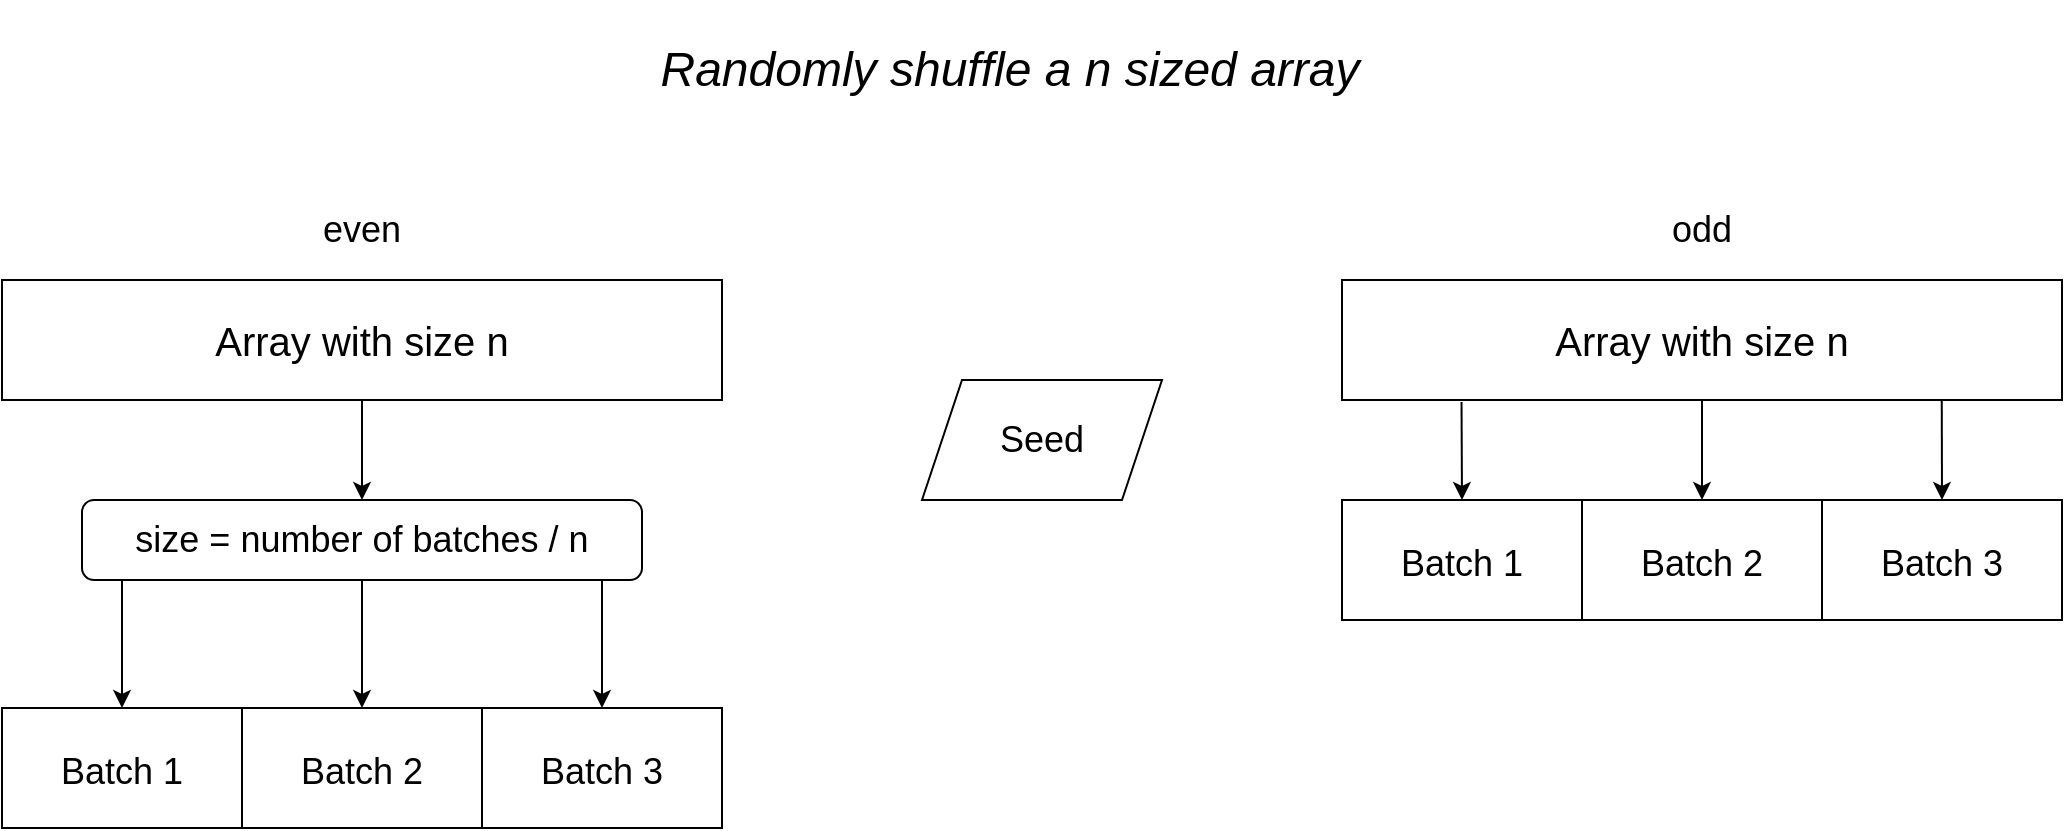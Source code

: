 <mxfile version="20.3.0" type="device"><diagram id="jo1LUMMbC3BkoIbSqXcK" name="Page-1"><mxGraphModel dx="1391" dy="982" grid="1" gridSize="10" guides="1" tooltips="1" connect="1" arrows="1" fold="1" page="1" pageScale="1" pageWidth="1169" pageHeight="827" background="#ffffff" math="0" shadow="0"><root><mxCell id="0"/><mxCell id="1" parent="0"/><mxCell id="ciVnI9MLbLqmbxh1c14Z-22" style="edgeStyle=orthogonalEdgeStyle;rounded=0;orthogonalLoop=1;jettySize=auto;html=1;exitX=0.5;exitY=1;exitDx=0;exitDy=0;entryX=0.5;entryY=0;entryDx=0;entryDy=0;fontSize=18;" edge="1" parent="1" source="ciVnI9MLbLqmbxh1c14Z-1" target="ciVnI9MLbLqmbxh1c14Z-21"><mxGeometry relative="1" as="geometry"/></mxCell><mxCell id="ciVnI9MLbLqmbxh1c14Z-1" value="&lt;font style=&quot;font-size: 20px;&quot;&gt;Array with size n&lt;/font&gt;" style="rounded=0;whiteSpace=wrap;html=1;" vertex="1" parent="1"><mxGeometry x="80" y="170" width="360" height="60" as="geometry"/></mxCell><mxCell id="ciVnI9MLbLqmbxh1c14Z-2" value="&lt;font size=&quot;1&quot; style=&quot;&quot;&gt;&lt;i style=&quot;font-size: 24px;&quot;&gt;Randomly shuffle a n sized array&lt;/i&gt;&lt;/font&gt;" style="text;html=1;strokeColor=none;fillColor=none;align=center;verticalAlign=middle;whiteSpace=wrap;rounded=0;fontSize=20;" vertex="1" parent="1"><mxGeometry x="360" y="30" width="448" height="70" as="geometry"/></mxCell><mxCell id="ciVnI9MLbLqmbxh1c14Z-3" value="&lt;span style=&quot;font-size: 18px;&quot;&gt;Batch 1&lt;/span&gt;" style="rounded=0;whiteSpace=wrap;html=1;fontSize=24;" vertex="1" parent="1"><mxGeometry x="80" y="384" width="120" height="60" as="geometry"/></mxCell><mxCell id="ciVnI9MLbLqmbxh1c14Z-4" value="&lt;font style=&quot;font-size: 18px;&quot;&gt;Batch 2&lt;/font&gt;" style="rounded=0;whiteSpace=wrap;html=1;fontSize=24;" vertex="1" parent="1"><mxGeometry x="200" y="384" width="120" height="60" as="geometry"/></mxCell><mxCell id="ciVnI9MLbLqmbxh1c14Z-5" value="&lt;font style=&quot;font-size: 18px;&quot;&gt;Batch 3&lt;/font&gt;" style="rounded=0;whiteSpace=wrap;html=1;fontSize=24;" vertex="1" parent="1"><mxGeometry x="320" y="384" width="120" height="60" as="geometry"/></mxCell><mxCell id="ciVnI9MLbLqmbxh1c14Z-6" value="" style="endArrow=classic;html=1;rounded=0;fontSize=18;entryX=0.5;entryY=0;entryDx=0;entryDy=0;" edge="1" parent="1" target="ciVnI9MLbLqmbxh1c14Z-3"><mxGeometry width="50" height="50" relative="1" as="geometry"><mxPoint x="140" y="320" as="sourcePoint"/><mxPoint x="580" y="360" as="targetPoint"/></mxGeometry></mxCell><mxCell id="ciVnI9MLbLqmbxh1c14Z-7" value="" style="endArrow=classic;html=1;rounded=0;fontSize=18;" edge="1" parent="1" target="ciVnI9MLbLqmbxh1c14Z-4"><mxGeometry width="50" height="50" relative="1" as="geometry"><mxPoint x="260" y="320" as="sourcePoint"/><mxPoint x="580" y="360" as="targetPoint"/></mxGeometry></mxCell><mxCell id="ciVnI9MLbLqmbxh1c14Z-8" value="" style="endArrow=classic;html=1;rounded=0;fontSize=18;entryX=0.5;entryY=0;entryDx=0;entryDy=0;" edge="1" parent="1" target="ciVnI9MLbLqmbxh1c14Z-5"><mxGeometry width="50" height="50" relative="1" as="geometry"><mxPoint x="380" y="320" as="sourcePoint"/><mxPoint x="580" y="360" as="targetPoint"/></mxGeometry></mxCell><mxCell id="ciVnI9MLbLqmbxh1c14Z-9" value="Seed" style="shape=parallelogram;perimeter=parallelogramPerimeter;whiteSpace=wrap;html=1;fixedSize=1;fontSize=18;" vertex="1" parent="1"><mxGeometry x="540" y="220" width="120" height="60" as="geometry"/></mxCell><mxCell id="ciVnI9MLbLqmbxh1c14Z-10" value="&lt;font style=&quot;font-size: 20px;&quot;&gt;Array with size n&lt;/font&gt;" style="rounded=0;whiteSpace=wrap;html=1;" vertex="1" parent="1"><mxGeometry x="750" y="170" width="360" height="60" as="geometry"/></mxCell><mxCell id="ciVnI9MLbLqmbxh1c14Z-11" value="&lt;span style=&quot;font-size: 18px;&quot;&gt;Batch 1&lt;/span&gt;" style="rounded=0;whiteSpace=wrap;html=1;fontSize=24;" vertex="1" parent="1"><mxGeometry x="750" y="280" width="120" height="60" as="geometry"/></mxCell><mxCell id="ciVnI9MLbLqmbxh1c14Z-12" value="&lt;font style=&quot;font-size: 18px;&quot;&gt;Batch 2&lt;/font&gt;" style="rounded=0;whiteSpace=wrap;html=1;fontSize=24;" vertex="1" parent="1"><mxGeometry x="870" y="280" width="120" height="60" as="geometry"/></mxCell><mxCell id="ciVnI9MLbLqmbxh1c14Z-13" value="&lt;font style=&quot;font-size: 18px;&quot;&gt;Batch 3&lt;/font&gt;" style="rounded=0;whiteSpace=wrap;html=1;fontSize=24;" vertex="1" parent="1"><mxGeometry x="990" y="280" width="120" height="60" as="geometry"/></mxCell><mxCell id="ciVnI9MLbLqmbxh1c14Z-14" value="" style="endArrow=classic;html=1;rounded=0;fontSize=18;exitX=0.166;exitY=1.016;exitDx=0;exitDy=0;exitPerimeter=0;entryX=0.5;entryY=0;entryDx=0;entryDy=0;" edge="1" parent="1" source="ciVnI9MLbLqmbxh1c14Z-10" target="ciVnI9MLbLqmbxh1c14Z-11"><mxGeometry width="50" height="50" relative="1" as="geometry"><mxPoint x="1200" y="410" as="sourcePoint"/><mxPoint x="1250" y="360" as="targetPoint"/></mxGeometry></mxCell><mxCell id="ciVnI9MLbLqmbxh1c14Z-15" value="" style="endArrow=classic;html=1;rounded=0;fontSize=18;exitX=0.5;exitY=1;exitDx=0;exitDy=0;" edge="1" parent="1" source="ciVnI9MLbLqmbxh1c14Z-10" target="ciVnI9MLbLqmbxh1c14Z-12"><mxGeometry width="50" height="50" relative="1" as="geometry"><mxPoint x="1200" y="410" as="sourcePoint"/><mxPoint x="1250" y="360" as="targetPoint"/></mxGeometry></mxCell><mxCell id="ciVnI9MLbLqmbxh1c14Z-16" value="" style="endArrow=classic;html=1;rounded=0;fontSize=18;entryX=0.5;entryY=0;entryDx=0;entryDy=0;exitX=0.833;exitY=1;exitDx=0;exitDy=0;exitPerimeter=0;" edge="1" parent="1" source="ciVnI9MLbLqmbxh1c14Z-10" target="ciVnI9MLbLqmbxh1c14Z-13"><mxGeometry width="50" height="50" relative="1" as="geometry"><mxPoint x="1050" y="250" as="sourcePoint"/><mxPoint x="1250" y="360" as="targetPoint"/></mxGeometry></mxCell><mxCell id="ciVnI9MLbLqmbxh1c14Z-17" value="even" style="text;html=1;strokeColor=none;fillColor=none;align=center;verticalAlign=middle;whiteSpace=wrap;rounded=0;fontSize=18;" vertex="1" parent="1"><mxGeometry x="230" y="130" width="60" height="30" as="geometry"/></mxCell><mxCell id="ciVnI9MLbLqmbxh1c14Z-18" value="odd" style="text;html=1;strokeColor=none;fillColor=none;align=center;verticalAlign=middle;whiteSpace=wrap;rounded=0;fontSize=18;" vertex="1" parent="1"><mxGeometry x="900" y="130" width="60" height="30" as="geometry"/></mxCell><mxCell id="ciVnI9MLbLqmbxh1c14Z-21" value="size = number of batches / n" style="rounded=1;whiteSpace=wrap;html=1;fontSize=18;glass=0;sketch=0;shadow=0;" vertex="1" parent="1"><mxGeometry x="120" y="280" width="280" height="40" as="geometry"/></mxCell></root></mxGraphModel></diagram></mxfile>